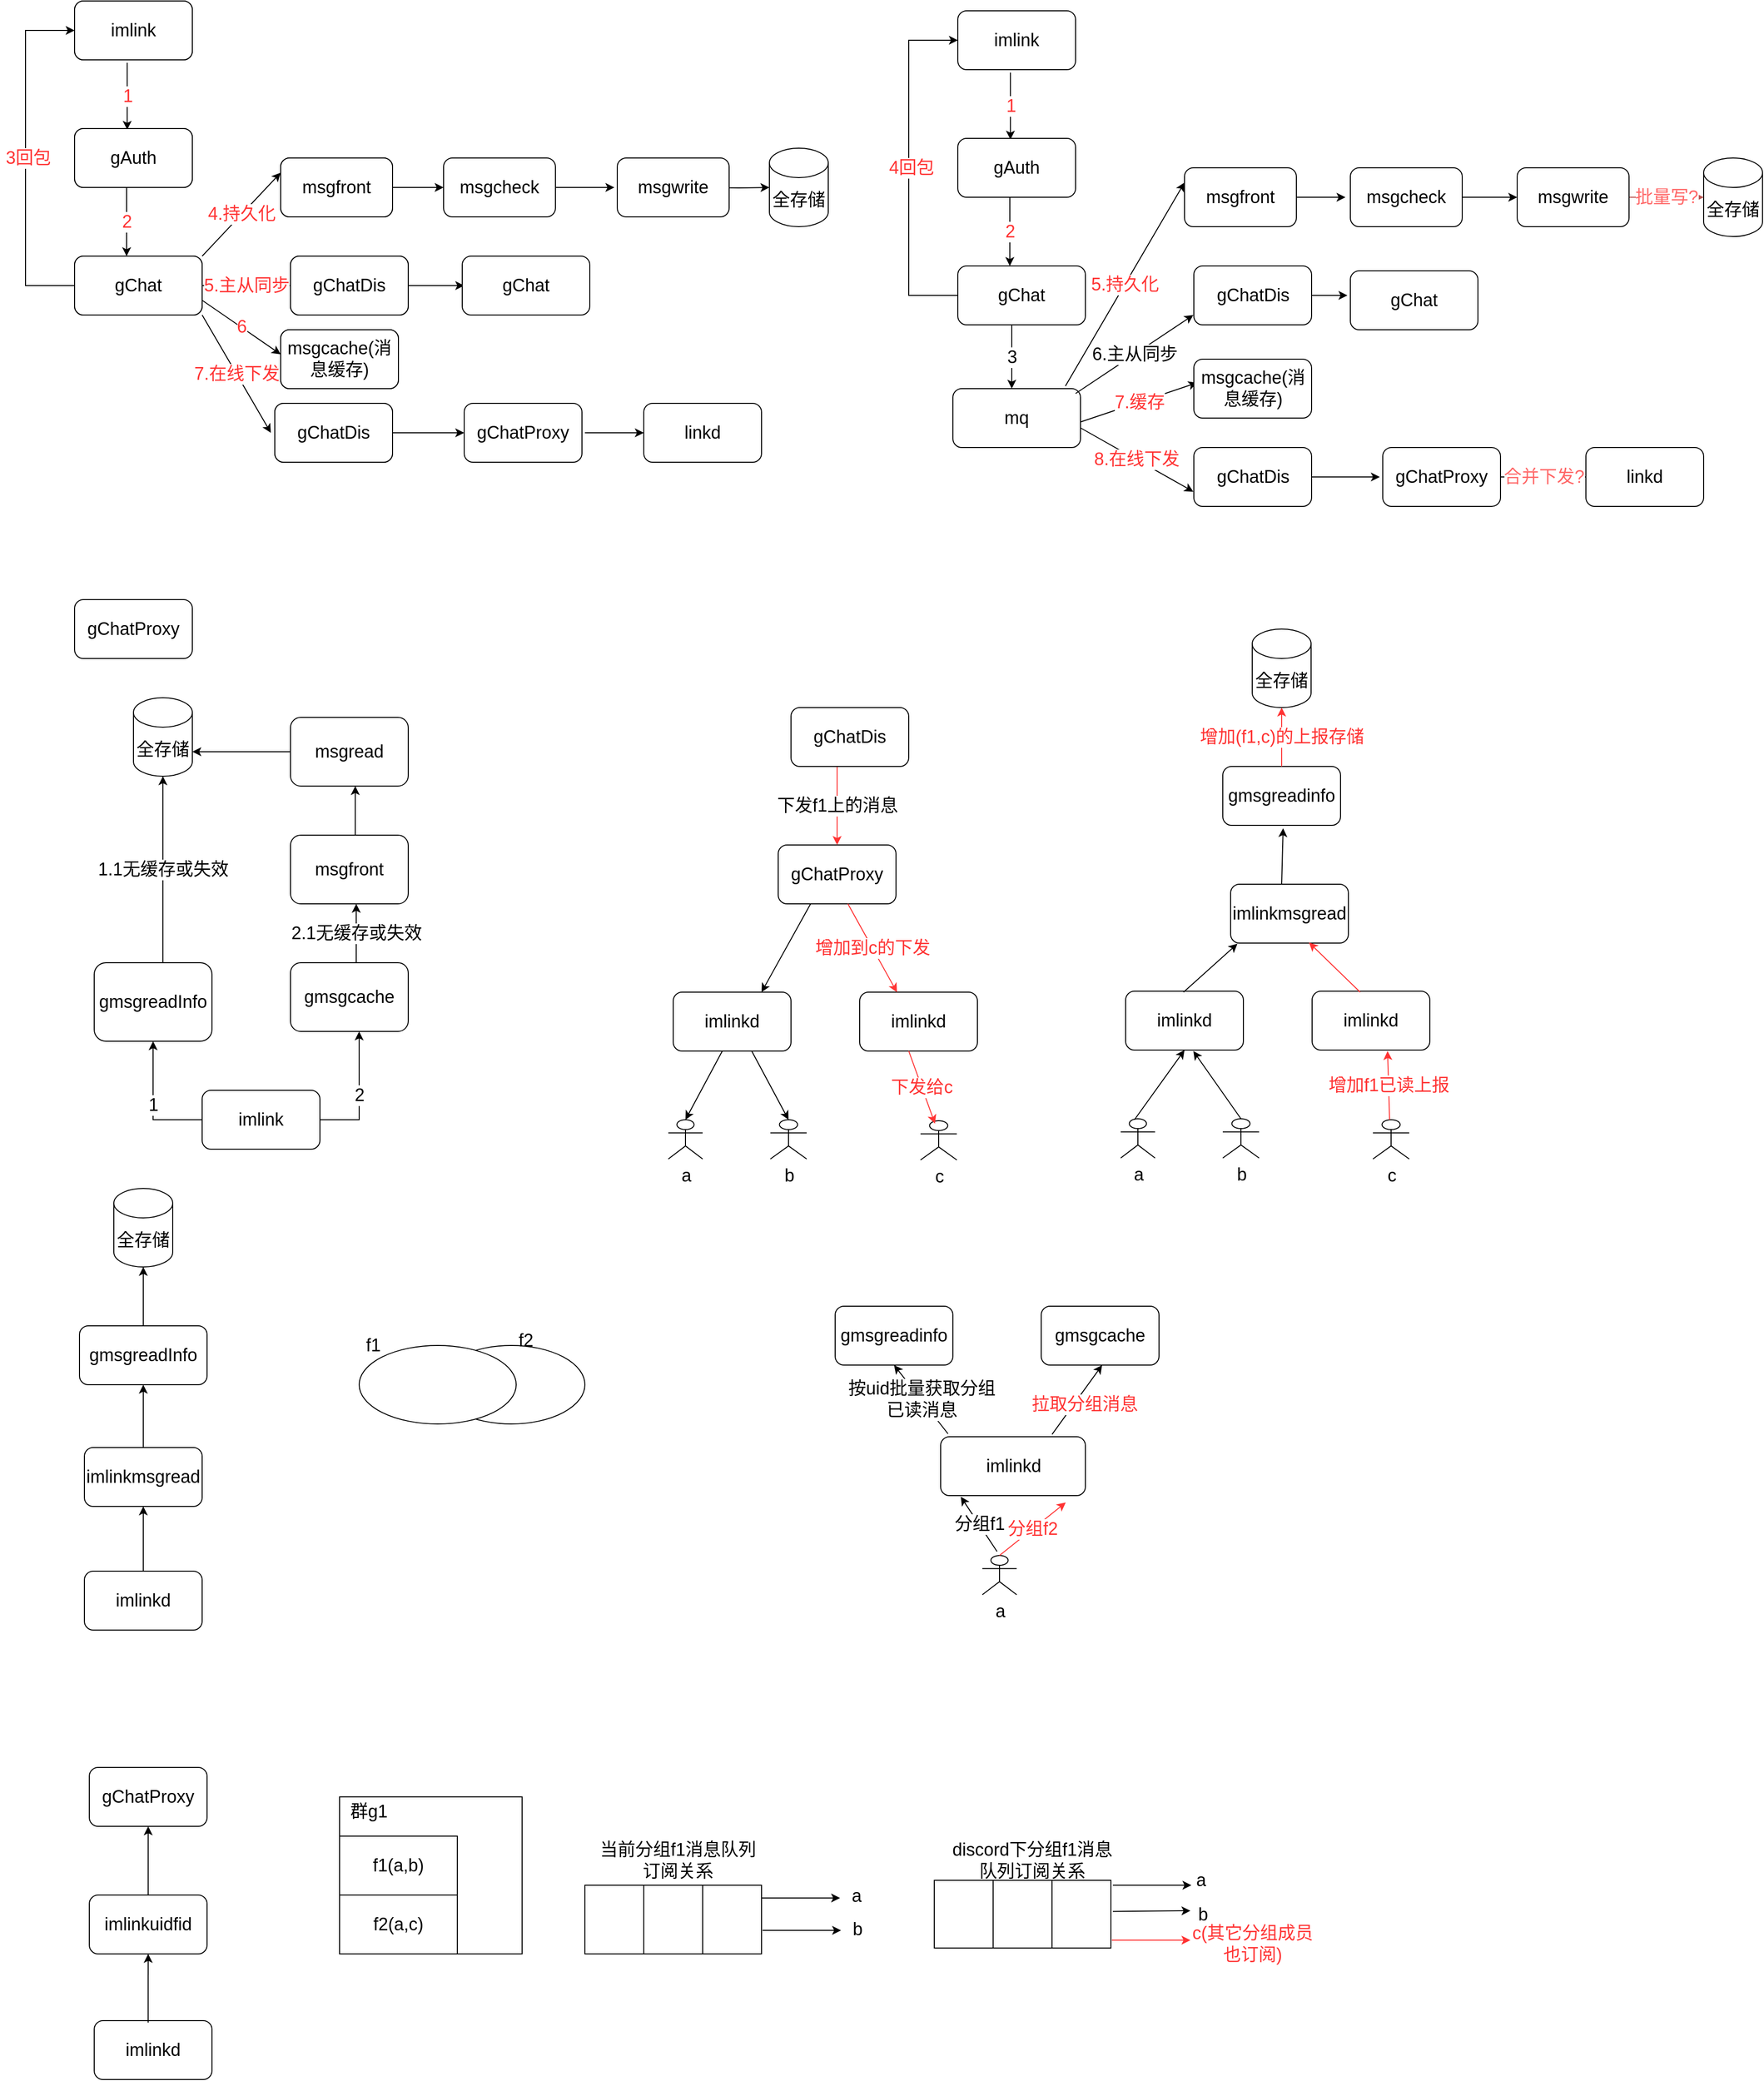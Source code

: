 <mxfile version="20.8.18" type="github">
  <diagram id="HYtUOQ_AoTbYvwTEXWAE" name="第 1 页">
    <mxGraphModel dx="1773" dy="967" grid="1" gridSize="10" guides="1" tooltips="1" connect="1" arrows="1" fold="1" page="1" pageScale="1" pageWidth="827" pageHeight="1169" math="0" shadow="0">
      <root>
        <mxCell id="0" />
        <mxCell id="1" parent="0" />
        <mxCell id="0G1sZd40Yb9WgYaxsjde-82" value="" style="rounded=0;whiteSpace=wrap;html=1;fontSize=18;" vertex="1" parent="1">
          <mxGeometry x="380" y="2050" width="186" height="160" as="geometry" />
        </mxCell>
        <mxCell id="0G1sZd40Yb9WgYaxsjde-57" value="" style="ellipse;whiteSpace=wrap;html=1;fontSize=18;" vertex="1" parent="1">
          <mxGeometry x="480" y="1590" width="150" height="80" as="geometry" />
        </mxCell>
        <mxCell id="0G1sZd40Yb9WgYaxsjde-97" value="2" style="edgeStyle=orthogonalEdgeStyle;rounded=0;orthogonalLoop=1;jettySize=auto;html=1;entryX=0.5;entryY=0;entryDx=0;entryDy=0;strokeColor=#000000;fontSize=18;fontColor=#FF3333;" edge="1" parent="1">
          <mxGeometry relative="1" as="geometry">
            <mxPoint x="163" y="410" as="sourcePoint" />
            <mxPoint x="163" y="480" as="targetPoint" />
          </mxGeometry>
        </mxCell>
        <mxCell id="0G1sZd40Yb9WgYaxsjde-9" value="gAuth" style="rounded=1;whiteSpace=wrap;html=1;fontSize=18;" vertex="1" parent="1">
          <mxGeometry x="110" y="350" width="120" height="60" as="geometry" />
        </mxCell>
        <mxCell id="0G1sZd40Yb9WgYaxsjde-98" value="&amp;nbsp;3回包" style="edgeStyle=orthogonalEdgeStyle;rounded=0;orthogonalLoop=1;jettySize=auto;html=1;exitX=0;exitY=0.5;exitDx=0;exitDy=0;entryX=0;entryY=0.5;entryDx=0;entryDy=0;strokeColor=#000000;fontSize=18;fontColor=#FF3333;" edge="1" parent="1" source="0G1sZd40Yb9WgYaxsjde-10" target="0G1sZd40Yb9WgYaxsjde-15">
          <mxGeometry relative="1" as="geometry">
            <Array as="points">
              <mxPoint x="60" y="510" />
              <mxPoint x="60" y="250" />
            </Array>
          </mxGeometry>
        </mxCell>
        <mxCell id="0G1sZd40Yb9WgYaxsjde-101" value="5.主从同步" style="edgeStyle=orthogonalEdgeStyle;rounded=0;orthogonalLoop=1;jettySize=auto;html=1;strokeColor=#000000;fontSize=18;fontColor=#FF3333;" edge="1" parent="1" source="0G1sZd40Yb9WgYaxsjde-10" target="0G1sZd40Yb9WgYaxsjde-20">
          <mxGeometry relative="1" as="geometry" />
        </mxCell>
        <mxCell id="0G1sZd40Yb9WgYaxsjde-10" value="gChat" style="rounded=1;whiteSpace=wrap;html=1;fontSize=18;" vertex="1" parent="1">
          <mxGeometry x="110" y="480" width="130" height="60" as="geometry" />
        </mxCell>
        <mxCell id="0G1sZd40Yb9WgYaxsjde-11" value="gChatDis" style="rounded=1;whiteSpace=wrap;html=1;fontSize=18;" vertex="1" parent="1">
          <mxGeometry x="314" y="630" width="120" height="60" as="geometry" />
        </mxCell>
        <mxCell id="0G1sZd40Yb9WgYaxsjde-15" value="imlink" style="rounded=1;whiteSpace=wrap;html=1;fontSize=18;" vertex="1" parent="1">
          <mxGeometry x="110" y="220" width="120" height="60" as="geometry" />
        </mxCell>
        <mxCell id="0G1sZd40Yb9WgYaxsjde-108" style="edgeStyle=orthogonalEdgeStyle;rounded=0;orthogonalLoop=1;jettySize=auto;html=1;entryX=0;entryY=0.5;entryDx=0;entryDy=0;strokeColor=#000000;fontSize=18;fontColor=#FF3333;" edge="1" parent="1" source="0G1sZd40Yb9WgYaxsjde-16" target="0G1sZd40Yb9WgYaxsjde-107">
          <mxGeometry relative="1" as="geometry" />
        </mxCell>
        <mxCell id="0G1sZd40Yb9WgYaxsjde-16" value="msgfront" style="rounded=1;whiteSpace=wrap;html=1;fontSize=18;" vertex="1" parent="1">
          <mxGeometry x="320" y="380" width="114" height="60" as="geometry" />
        </mxCell>
        <mxCell id="0G1sZd40Yb9WgYaxsjde-17" value="msgcache(消息缓存)" style="rounded=1;whiteSpace=wrap;html=1;fontSize=18;" vertex="1" parent="1">
          <mxGeometry x="320" y="555" width="120" height="60" as="geometry" />
        </mxCell>
        <mxCell id="0G1sZd40Yb9WgYaxsjde-18" value="gChatProxy" style="rounded=1;whiteSpace=wrap;html=1;fontSize=18;" vertex="1" parent="1">
          <mxGeometry x="110" y="830" width="120" height="60" as="geometry" />
        </mxCell>
        <mxCell id="0G1sZd40Yb9WgYaxsjde-19" value="gChatProxy" style="rounded=1;whiteSpace=wrap;html=1;fontSize=18;" vertex="1" parent="1">
          <mxGeometry x="507" y="630" width="120" height="60" as="geometry" />
        </mxCell>
        <mxCell id="0G1sZd40Yb9WgYaxsjde-116" style="edgeStyle=orthogonalEdgeStyle;rounded=0;orthogonalLoop=1;jettySize=auto;html=1;strokeColor=#000000;fontSize=18;fontColor=#000000;exitX=1;exitY=0.5;exitDx=0;exitDy=0;" edge="1" parent="1" source="0G1sZd40Yb9WgYaxsjde-20">
          <mxGeometry relative="1" as="geometry">
            <mxPoint x="507" y="510" as="targetPoint" />
            <mxPoint x="421" y="510" as="sourcePoint" />
          </mxGeometry>
        </mxCell>
        <mxCell id="0G1sZd40Yb9WgYaxsjde-20" value="gChatDis" style="rounded=1;whiteSpace=wrap;html=1;fontSize=18;" vertex="1" parent="1">
          <mxGeometry x="330" y="480" width="120" height="60" as="geometry" />
        </mxCell>
        <mxCell id="0G1sZd40Yb9WgYaxsjde-28" value="1" style="edgeStyle=orthogonalEdgeStyle;rounded=0;orthogonalLoop=1;jettySize=auto;html=1;fontSize=18;entryX=0.5;entryY=1;entryDx=0;entryDy=0;" edge="1" parent="1" source="0G1sZd40Yb9WgYaxsjde-23" target="0G1sZd40Yb9WgYaxsjde-24">
          <mxGeometry relative="1" as="geometry">
            <mxPoint x="190" y="1270" as="targetPoint" />
            <Array as="points">
              <mxPoint x="190" y="1360" />
            </Array>
          </mxGeometry>
        </mxCell>
        <mxCell id="0G1sZd40Yb9WgYaxsjde-29" value="2" style="edgeStyle=orthogonalEdgeStyle;rounded=0;orthogonalLoop=1;jettySize=auto;html=1;fontSize=18;entryX=0.583;entryY=1;entryDx=0;entryDy=0;entryPerimeter=0;" edge="1" parent="1" source="0G1sZd40Yb9WgYaxsjde-23" target="0G1sZd40Yb9WgYaxsjde-25">
          <mxGeometry relative="1" as="geometry">
            <mxPoint x="420" y="1270" as="targetPoint" />
            <Array as="points">
              <mxPoint x="400" y="1360" />
            </Array>
          </mxGeometry>
        </mxCell>
        <mxCell id="0G1sZd40Yb9WgYaxsjde-23" value="imlink" style="rounded=1;whiteSpace=wrap;html=1;fontSize=18;" vertex="1" parent="1">
          <mxGeometry x="240" y="1330" width="120" height="60" as="geometry" />
        </mxCell>
        <mxCell id="0G1sZd40Yb9WgYaxsjde-30" value="1.1无缓存或失效" style="edgeStyle=orthogonalEdgeStyle;rounded=0;orthogonalLoop=1;jettySize=auto;html=1;entryX=0.5;entryY=1;entryDx=0;entryDy=0;entryPerimeter=0;fontSize=18;" edge="1" parent="1" source="0G1sZd40Yb9WgYaxsjde-24" target="0G1sZd40Yb9WgYaxsjde-26">
          <mxGeometry relative="1" as="geometry">
            <Array as="points">
              <mxPoint x="200" y="1060" />
              <mxPoint x="200" y="1060" />
            </Array>
          </mxGeometry>
        </mxCell>
        <mxCell id="0G1sZd40Yb9WgYaxsjde-24" value="gmsgreadInfo" style="rounded=1;whiteSpace=wrap;html=1;fontSize=18;" vertex="1" parent="1">
          <mxGeometry x="130" y="1200" width="120" height="80" as="geometry" />
        </mxCell>
        <mxCell id="0G1sZd40Yb9WgYaxsjde-37" value="2.1无缓存或失效" style="edgeStyle=orthogonalEdgeStyle;rounded=0;orthogonalLoop=1;jettySize=auto;html=1;exitX=0.5;exitY=0;exitDx=0;exitDy=0;entryX=0.5;entryY=1;entryDx=0;entryDy=0;fontSize=18;" edge="1" parent="1">
          <mxGeometry relative="1" as="geometry">
            <mxPoint x="397" y="1200" as="sourcePoint" />
            <mxPoint x="397" y="1140" as="targetPoint" />
          </mxGeometry>
        </mxCell>
        <mxCell id="0G1sZd40Yb9WgYaxsjde-25" value="gmsgcache" style="rounded=1;whiteSpace=wrap;html=1;fontSize=18;" vertex="1" parent="1">
          <mxGeometry x="330" y="1200" width="120" height="70" as="geometry" />
        </mxCell>
        <mxCell id="0G1sZd40Yb9WgYaxsjde-26" value="全存储" style="shape=cylinder3;whiteSpace=wrap;html=1;boundedLbl=1;backgroundOutline=1;size=15;fontSize=18;" vertex="1" parent="1">
          <mxGeometry x="170" y="930" width="60" height="80" as="geometry" />
        </mxCell>
        <mxCell id="0G1sZd40Yb9WgYaxsjde-38" style="edgeStyle=orthogonalEdgeStyle;rounded=0;orthogonalLoop=1;jettySize=auto;html=1;entryX=0.5;entryY=1;entryDx=0;entryDy=0;fontSize=18;" edge="1" parent="1">
          <mxGeometry relative="1" as="geometry">
            <mxPoint x="396" y="1070" as="sourcePoint" />
            <mxPoint x="396" y="1020" as="targetPoint" />
          </mxGeometry>
        </mxCell>
        <mxCell id="0G1sZd40Yb9WgYaxsjde-35" value="msgfront" style="rounded=1;whiteSpace=wrap;html=1;fontSize=18;" vertex="1" parent="1">
          <mxGeometry x="330" y="1070" width="120" height="70" as="geometry" />
        </mxCell>
        <mxCell id="0G1sZd40Yb9WgYaxsjde-39" style="edgeStyle=orthogonalEdgeStyle;rounded=0;orthogonalLoop=1;jettySize=auto;html=1;fontSize=18;" edge="1" parent="1" source="0G1sZd40Yb9WgYaxsjde-36">
          <mxGeometry relative="1" as="geometry">
            <mxPoint x="230" y="985" as="targetPoint" />
          </mxGeometry>
        </mxCell>
        <mxCell id="0G1sZd40Yb9WgYaxsjde-36" value="msgread" style="rounded=1;whiteSpace=wrap;html=1;fontSize=18;" vertex="1" parent="1">
          <mxGeometry x="330" y="950" width="120" height="70" as="geometry" />
        </mxCell>
        <mxCell id="0G1sZd40Yb9WgYaxsjde-43" value="imlinkd" style="rounded=1;whiteSpace=wrap;html=1;fontSize=18;" vertex="1" parent="1">
          <mxGeometry x="120" y="1820" width="120" height="60" as="geometry" />
        </mxCell>
        <mxCell id="0G1sZd40Yb9WgYaxsjde-47" style="edgeStyle=orthogonalEdgeStyle;rounded=0;orthogonalLoop=1;jettySize=auto;html=1;exitX=0.5;exitY=0;exitDx=0;exitDy=0;entryX=0.5;entryY=1;entryDx=0;entryDy=0;fontSize=18;" edge="1" parent="1" source="0G1sZd40Yb9WgYaxsjde-44" target="0G1sZd40Yb9WgYaxsjde-45">
          <mxGeometry relative="1" as="geometry" />
        </mxCell>
        <mxCell id="0G1sZd40Yb9WgYaxsjde-44" value="imlinkmsgread" style="rounded=1;whiteSpace=wrap;html=1;fontSize=18;" vertex="1" parent="1">
          <mxGeometry x="120" y="1694" width="120" height="60" as="geometry" />
        </mxCell>
        <mxCell id="0G1sZd40Yb9WgYaxsjde-49" style="edgeStyle=orthogonalEdgeStyle;rounded=0;orthogonalLoop=1;jettySize=auto;html=1;entryX=0.5;entryY=1;entryDx=0;entryDy=0;entryPerimeter=0;fontSize=18;" edge="1" parent="1" source="0G1sZd40Yb9WgYaxsjde-45" target="0G1sZd40Yb9WgYaxsjde-48">
          <mxGeometry relative="1" as="geometry" />
        </mxCell>
        <mxCell id="0G1sZd40Yb9WgYaxsjde-45" value="gmsgreadInfo" style="rounded=1;whiteSpace=wrap;html=1;fontSize=18;" vertex="1" parent="1">
          <mxGeometry x="115" y="1570" width="130" height="60" as="geometry" />
        </mxCell>
        <mxCell id="0G1sZd40Yb9WgYaxsjde-46" value="" style="endArrow=classic;html=1;rounded=0;fontSize=18;entryX=0.5;entryY=1;entryDx=0;entryDy=0;exitX=0.5;exitY=0;exitDx=0;exitDy=0;" edge="1" parent="1" source="0G1sZd40Yb9WgYaxsjde-43" target="0G1sZd40Yb9WgYaxsjde-44">
          <mxGeometry width="50" height="50" relative="1" as="geometry">
            <mxPoint x="170" y="1820" as="sourcePoint" />
            <mxPoint x="220" y="1770" as="targetPoint" />
          </mxGeometry>
        </mxCell>
        <mxCell id="0G1sZd40Yb9WgYaxsjde-48" value="全存储" style="shape=cylinder3;whiteSpace=wrap;html=1;boundedLbl=1;backgroundOutline=1;size=15;fontSize=18;" vertex="1" parent="1">
          <mxGeometry x="150" y="1430" width="60" height="80" as="geometry" />
        </mxCell>
        <mxCell id="0G1sZd40Yb9WgYaxsjde-50" value="imlinkd" style="rounded=1;whiteSpace=wrap;html=1;fontSize=18;" vertex="1" parent="1">
          <mxGeometry x="130" y="2278" width="120" height="60" as="geometry" />
        </mxCell>
        <mxCell id="0G1sZd40Yb9WgYaxsjde-55" style="edgeStyle=orthogonalEdgeStyle;rounded=0;orthogonalLoop=1;jettySize=auto;html=1;entryX=0.5;entryY=1;entryDx=0;entryDy=0;fontSize=18;" edge="1" parent="1" source="0G1sZd40Yb9WgYaxsjde-51" target="0G1sZd40Yb9WgYaxsjde-52">
          <mxGeometry relative="1" as="geometry" />
        </mxCell>
        <mxCell id="0G1sZd40Yb9WgYaxsjde-51" value="imlinkuidfid" style="rounded=1;whiteSpace=wrap;html=1;fontSize=18;" vertex="1" parent="1">
          <mxGeometry x="125" y="2150" width="120" height="60" as="geometry" />
        </mxCell>
        <mxCell id="0G1sZd40Yb9WgYaxsjde-52" value="gChatProxy" style="rounded=1;whiteSpace=wrap;html=1;fontSize=18;" vertex="1" parent="1">
          <mxGeometry x="125" y="2020" width="120" height="60" as="geometry" />
        </mxCell>
        <mxCell id="0G1sZd40Yb9WgYaxsjde-54" value="" style="endArrow=classic;html=1;rounded=0;fontSize=18;entryX=0.5;entryY=1;entryDx=0;entryDy=0;exitX=0.458;exitY=0.033;exitDx=0;exitDy=0;exitPerimeter=0;" edge="1" parent="1" source="0G1sZd40Yb9WgYaxsjde-50" target="0G1sZd40Yb9WgYaxsjde-51">
          <mxGeometry width="50" height="50" relative="1" as="geometry">
            <mxPoint x="185" y="2270" as="sourcePoint" />
            <mxPoint x="210" y="2230" as="targetPoint" />
          </mxGeometry>
        </mxCell>
        <mxCell id="0G1sZd40Yb9WgYaxsjde-56" value="" style="ellipse;whiteSpace=wrap;html=1;fontSize=18;" vertex="1" parent="1">
          <mxGeometry x="400" y="1590" width="160" height="80" as="geometry" />
        </mxCell>
        <mxCell id="0G1sZd40Yb9WgYaxsjde-58" value="f1" style="text;html=1;align=center;verticalAlign=middle;resizable=0;points=[];autosize=1;strokeColor=none;fillColor=none;fontSize=18;" vertex="1" parent="1">
          <mxGeometry x="394" y="1570" width="40" height="40" as="geometry" />
        </mxCell>
        <mxCell id="0G1sZd40Yb9WgYaxsjde-59" value="f2" style="text;html=1;strokeColor=none;fillColor=none;align=center;verticalAlign=middle;whiteSpace=wrap;rounded=0;fontSize=18;" vertex="1" parent="1">
          <mxGeometry x="540" y="1570" width="60" height="30" as="geometry" />
        </mxCell>
        <mxCell id="0G1sZd40Yb9WgYaxsjde-60" value="" style="rounded=0;whiteSpace=wrap;html=1;fontSize=18;" vertex="1" parent="1">
          <mxGeometry x="630" y="2140" width="60" height="70" as="geometry" />
        </mxCell>
        <mxCell id="0G1sZd40Yb9WgYaxsjde-61" value="" style="rounded=0;whiteSpace=wrap;html=1;fontSize=18;" vertex="1" parent="1">
          <mxGeometry x="690" y="2140" width="60" height="70" as="geometry" />
        </mxCell>
        <mxCell id="0G1sZd40Yb9WgYaxsjde-62" value="" style="rounded=0;whiteSpace=wrap;html=1;fontSize=18;" vertex="1" parent="1">
          <mxGeometry x="750" y="2140" width="60" height="70" as="geometry" />
        </mxCell>
        <mxCell id="0G1sZd40Yb9WgYaxsjde-64" value="" style="endArrow=classic;html=1;rounded=0;fontSize=18;" edge="1" parent="1">
          <mxGeometry width="50" height="50" relative="1" as="geometry">
            <mxPoint x="810" y="2153" as="sourcePoint" />
            <mxPoint x="890" y="2153" as="targetPoint" />
          </mxGeometry>
        </mxCell>
        <mxCell id="0G1sZd40Yb9WgYaxsjde-65" value="a" style="text;html=1;strokeColor=none;fillColor=none;align=center;verticalAlign=middle;whiteSpace=wrap;rounded=0;fontSize=18;" vertex="1" parent="1">
          <mxGeometry x="877" y="2136" width="60" height="30" as="geometry" />
        </mxCell>
        <mxCell id="0G1sZd40Yb9WgYaxsjde-66" value="" style="endArrow=classic;html=1;rounded=0;fontSize=18;" edge="1" parent="1">
          <mxGeometry width="50" height="50" relative="1" as="geometry">
            <mxPoint x="811" y="2186" as="sourcePoint" />
            <mxPoint x="891" y="2186" as="targetPoint" />
          </mxGeometry>
        </mxCell>
        <mxCell id="0G1sZd40Yb9WgYaxsjde-67" value="b" style="text;html=1;strokeColor=none;fillColor=none;align=center;verticalAlign=middle;whiteSpace=wrap;rounded=0;fontSize=18;" vertex="1" parent="1">
          <mxGeometry x="878" y="2170" width="60" height="30" as="geometry" />
        </mxCell>
        <mxCell id="0G1sZd40Yb9WgYaxsjde-68" value="" style="rounded=0;whiteSpace=wrap;html=1;fontSize=18;" vertex="1" parent="1">
          <mxGeometry x="1010" y="2135" width="60" height="69" as="geometry" />
        </mxCell>
        <mxCell id="0G1sZd40Yb9WgYaxsjde-69" value="" style="rounded=0;whiteSpace=wrap;html=1;fontSize=18;" vertex="1" parent="1">
          <mxGeometry x="1070" y="2135" width="60" height="69" as="geometry" />
        </mxCell>
        <mxCell id="0G1sZd40Yb9WgYaxsjde-70" value="" style="rounded=0;whiteSpace=wrap;html=1;fontSize=18;" vertex="1" parent="1">
          <mxGeometry x="1106" y="2135" width="60" height="69" as="geometry" />
        </mxCell>
        <mxCell id="0G1sZd40Yb9WgYaxsjde-71" value="" style="endArrow=classic;html=1;rounded=0;fontSize=18;" edge="1" parent="1">
          <mxGeometry width="50" height="50" relative="1" as="geometry">
            <mxPoint x="1168" y="2140" as="sourcePoint" />
            <mxPoint x="1248" y="2140" as="targetPoint" />
          </mxGeometry>
        </mxCell>
        <mxCell id="0G1sZd40Yb9WgYaxsjde-72" value="a" style="text;html=1;strokeColor=none;fillColor=none;align=center;verticalAlign=middle;whiteSpace=wrap;rounded=0;fontSize=18;" vertex="1" parent="1">
          <mxGeometry x="1228" y="2120" width="60" height="30" as="geometry" />
        </mxCell>
        <mxCell id="0G1sZd40Yb9WgYaxsjde-73" value="" style="endArrow=classic;html=1;rounded=0;fontSize=18;fillColor=#f8cecc;strokeColor=#FF3333;" edge="1" parent="1">
          <mxGeometry width="50" height="50" relative="1" as="geometry">
            <mxPoint x="1167" y="2196" as="sourcePoint" />
            <mxPoint x="1247" y="2196" as="targetPoint" />
          </mxGeometry>
        </mxCell>
        <mxCell id="0G1sZd40Yb9WgYaxsjde-74" value="b" style="text;html=1;strokeColor=none;fillColor=none;align=center;verticalAlign=middle;whiteSpace=wrap;rounded=0;fontSize=18;" vertex="1" parent="1">
          <mxGeometry x="1230" y="2154.5" width="60" height="30" as="geometry" />
        </mxCell>
        <mxCell id="0G1sZd40Yb9WgYaxsjde-75" value="" style="endArrow=classic;html=1;rounded=0;fontSize=18;" edge="1" parent="1">
          <mxGeometry width="50" height="50" relative="1" as="geometry">
            <mxPoint x="1168" y="2166.725" as="sourcePoint" />
            <mxPoint x="1247" y="2166" as="targetPoint" />
          </mxGeometry>
        </mxCell>
        <mxCell id="0G1sZd40Yb9WgYaxsjde-76" value="&lt;font color=&quot;#ff3333&quot;&gt;c(其它分组成员也订阅)&lt;/font&gt;" style="text;html=1;strokeColor=none;fillColor=none;align=center;verticalAlign=middle;whiteSpace=wrap;rounded=0;fontSize=18;" vertex="1" parent="1">
          <mxGeometry x="1241" y="2184.5" width="139" height="30" as="geometry" />
        </mxCell>
        <mxCell id="0G1sZd40Yb9WgYaxsjde-77" style="edgeStyle=orthogonalEdgeStyle;rounded=0;orthogonalLoop=1;jettySize=auto;html=1;exitX=0.5;exitY=1;exitDx=0;exitDy=0;fontSize=18;" edge="1" parent="1" source="0G1sZd40Yb9WgYaxsjde-74" target="0G1sZd40Yb9WgYaxsjde-74">
          <mxGeometry relative="1" as="geometry" />
        </mxCell>
        <mxCell id="0G1sZd40Yb9WgYaxsjde-79" value="f1(a,b)" style="rounded=0;whiteSpace=wrap;html=1;fontSize=18;" vertex="1" parent="1">
          <mxGeometry x="380" y="2090" width="120" height="60" as="geometry" />
        </mxCell>
        <mxCell id="0G1sZd40Yb9WgYaxsjde-80" value="f2(a,c)" style="rounded=0;whiteSpace=wrap;html=1;fontSize=18;" vertex="1" parent="1">
          <mxGeometry x="380" y="2150" width="120" height="60" as="geometry" />
        </mxCell>
        <mxCell id="0G1sZd40Yb9WgYaxsjde-81" value="当前分组f1消息队列 订阅关系" style="text;html=1;strokeColor=none;fillColor=none;align=center;verticalAlign=middle;whiteSpace=wrap;rounded=0;fontSize=18;" vertex="1" parent="1">
          <mxGeometry x="640" y="2100" width="170" height="30" as="geometry" />
        </mxCell>
        <mxCell id="0G1sZd40Yb9WgYaxsjde-83" value="discord下分组f1消息队列订阅关系" style="text;html=1;strokeColor=none;fillColor=none;align=center;verticalAlign=middle;whiteSpace=wrap;rounded=0;fontSize=18;" vertex="1" parent="1">
          <mxGeometry x="996" y="2100" width="180" height="30" as="geometry" />
        </mxCell>
        <mxCell id="0G1sZd40Yb9WgYaxsjde-84" value="群g1" style="text;html=1;strokeColor=none;fillColor=none;align=center;verticalAlign=middle;whiteSpace=wrap;rounded=0;fontSize=18;" vertex="1" parent="1">
          <mxGeometry x="380" y="2050" width="60" height="30" as="geometry" />
        </mxCell>
        <mxCell id="0G1sZd40Yb9WgYaxsjde-85" value="" style="rounded=0;whiteSpace=wrap;html=1;fontSize=18;" vertex="1" parent="1">
          <mxGeometry x="986" y="2135" width="60" height="69" as="geometry" />
        </mxCell>
        <mxCell id="0G1sZd40Yb9WgYaxsjde-86" value="" style="rounded=0;whiteSpace=wrap;html=1;fontSize=18;" vertex="1" parent="1">
          <mxGeometry x="1046" y="2135" width="60" height="69" as="geometry" />
        </mxCell>
        <mxCell id="0G1sZd40Yb9WgYaxsjde-96" value="1" style="endArrow=classic;html=1;rounded=0;strokeColor=#000000;fontSize=18;fontColor=#FF3333;entryX=0.405;entryY=0.02;entryDx=0;entryDy=0;entryPerimeter=0;exitX=0.405;exitY=1.049;exitDx=0;exitDy=0;exitPerimeter=0;" edge="1" parent="1">
          <mxGeometry width="50" height="50" relative="1" as="geometry">
            <mxPoint x="163.6" y="282.94" as="sourcePoint" />
            <mxPoint x="163.6" y="351.2" as="targetPoint" />
          </mxGeometry>
        </mxCell>
        <mxCell id="0G1sZd40Yb9WgYaxsjde-102" value="6" style="endArrow=classic;html=1;rounded=0;strokeColor=#000000;fontSize=18;fontColor=#FF3333;exitX=1;exitY=0.75;exitDx=0;exitDy=0;entryX=0;entryY=0.417;entryDx=0;entryDy=0;entryPerimeter=0;" edge="1" parent="1" source="0G1sZd40Yb9WgYaxsjde-10" target="0G1sZd40Yb9WgYaxsjde-17">
          <mxGeometry width="50" height="50" relative="1" as="geometry">
            <mxPoint x="240" y="540" as="sourcePoint" />
            <mxPoint x="310" y="570" as="targetPoint" />
          </mxGeometry>
        </mxCell>
        <mxCell id="0G1sZd40Yb9WgYaxsjde-104" value="7.在线下发" style="endArrow=classic;html=1;rounded=0;strokeColor=#000000;fontSize=18;fontColor=#FF3333;exitX=1;exitY=1;exitDx=0;exitDy=0;" edge="1" parent="1" source="0G1sZd40Yb9WgYaxsjde-10">
          <mxGeometry width="50" height="50" relative="1" as="geometry">
            <mxPoint x="160" y="540" as="sourcePoint" />
            <mxPoint x="310" y="660" as="targetPoint" />
          </mxGeometry>
        </mxCell>
        <mxCell id="0G1sZd40Yb9WgYaxsjde-105" value="4.持久化" style="endArrow=classic;html=1;rounded=0;strokeColor=#000000;fontSize=18;fontColor=#FF3333;entryX=0;entryY=0.25;entryDx=0;entryDy=0;" edge="1" parent="1" target="0G1sZd40Yb9WgYaxsjde-16">
          <mxGeometry width="50" height="50" relative="1" as="geometry">
            <mxPoint x="240" y="480" as="sourcePoint" />
            <mxPoint x="290" y="430" as="targetPoint" />
          </mxGeometry>
        </mxCell>
        <mxCell id="0G1sZd40Yb9WgYaxsjde-109" style="edgeStyle=orthogonalEdgeStyle;rounded=0;orthogonalLoop=1;jettySize=auto;html=1;strokeColor=#000000;fontSize=18;fontColor=#FF3333;entryX=0;entryY=0.5;entryDx=0;entryDy=0;entryPerimeter=0;" edge="1" parent="1" target="0G1sZd40Yb9WgYaxsjde-110">
          <mxGeometry relative="1" as="geometry">
            <mxPoint x="810" y="410" as="targetPoint" />
            <mxPoint x="754" y="410" as="sourcePoint" />
          </mxGeometry>
        </mxCell>
        <mxCell id="0G1sZd40Yb9WgYaxsjde-122" style="edgeStyle=orthogonalEdgeStyle;rounded=0;orthogonalLoop=1;jettySize=auto;html=1;strokeColor=#000000;fontSize=18;fontColor=#000000;" edge="1" parent="1" source="0G1sZd40Yb9WgYaxsjde-107">
          <mxGeometry relative="1" as="geometry">
            <mxPoint x="660" y="410" as="targetPoint" />
          </mxGeometry>
        </mxCell>
        <mxCell id="0G1sZd40Yb9WgYaxsjde-107" value="msgcheck" style="rounded=1;whiteSpace=wrap;html=1;fontSize=18;" vertex="1" parent="1">
          <mxGeometry x="486" y="380" width="114" height="60" as="geometry" />
        </mxCell>
        <mxCell id="0G1sZd40Yb9WgYaxsjde-110" value="&lt;font color=&quot;#000000&quot;&gt;全存储&lt;/font&gt;" style="shape=cylinder3;whiteSpace=wrap;html=1;boundedLbl=1;backgroundOutline=1;size=15;fontSize=18;fontColor=#FF3333;" vertex="1" parent="1">
          <mxGeometry x="818" y="370" width="60" height="80" as="geometry" />
        </mxCell>
        <mxCell id="0G1sZd40Yb9WgYaxsjde-111" value="" style="endArrow=classic;html=1;rounded=0;strokeColor=#000000;fontSize=18;fontColor=#FF3333;entryX=0;entryY=0.5;entryDx=0;entryDy=0;exitX=1;exitY=0.5;exitDx=0;exitDy=0;" edge="1" parent="1" source="0G1sZd40Yb9WgYaxsjde-11" target="0G1sZd40Yb9WgYaxsjde-19">
          <mxGeometry width="50" height="50" relative="1" as="geometry">
            <mxPoint x="430" y="680" as="sourcePoint" />
            <mxPoint x="480" y="630" as="targetPoint" />
          </mxGeometry>
        </mxCell>
        <mxCell id="0G1sZd40Yb9WgYaxsjde-114" value="&lt;font color=&quot;#000000&quot;&gt;linkd&lt;/font&gt;" style="rounded=1;whiteSpace=wrap;html=1;fontSize=18;fontColor=#FF3333;" vertex="1" parent="1">
          <mxGeometry x="690" y="630" width="120" height="60" as="geometry" />
        </mxCell>
        <mxCell id="0G1sZd40Yb9WgYaxsjde-115" value="" style="endArrow=classic;html=1;rounded=0;strokeColor=#000000;fontSize=18;fontColor=#000000;entryX=0;entryY=0.5;entryDx=0;entryDy=0;" edge="1" parent="1" target="0G1sZd40Yb9WgYaxsjde-114">
          <mxGeometry width="50" height="50" relative="1" as="geometry">
            <mxPoint x="630" y="660" as="sourcePoint" />
            <mxPoint x="680" y="610" as="targetPoint" />
          </mxGeometry>
        </mxCell>
        <mxCell id="0G1sZd40Yb9WgYaxsjde-117" value="gChat" style="rounded=1;whiteSpace=wrap;html=1;fontSize=18;" vertex="1" parent="1">
          <mxGeometry x="505" y="480" width="130" height="60" as="geometry" />
        </mxCell>
        <mxCell id="0G1sZd40Yb9WgYaxsjde-118" value="msgwrite" style="rounded=1;whiteSpace=wrap;html=1;fontSize=18;" vertex="1" parent="1">
          <mxGeometry x="663" y="380" width="114" height="60" as="geometry" />
        </mxCell>
        <mxCell id="0G1sZd40Yb9WgYaxsjde-125" value="imlink" style="rounded=1;whiteSpace=wrap;html=1;fontSize=18;" vertex="1" parent="1">
          <mxGeometry x="110" y="220" width="120" height="60" as="geometry" />
        </mxCell>
        <mxCell id="0G1sZd40Yb9WgYaxsjde-126" value="gAuth" style="rounded=1;whiteSpace=wrap;html=1;fontSize=18;" vertex="1" parent="1">
          <mxGeometry x="110" y="350" width="120" height="60" as="geometry" />
        </mxCell>
        <mxCell id="0G1sZd40Yb9WgYaxsjde-127" value="gChat" style="rounded=1;whiteSpace=wrap;html=1;fontSize=18;" vertex="1" parent="1">
          <mxGeometry x="110" y="480" width="130" height="60" as="geometry" />
        </mxCell>
        <mxCell id="0G1sZd40Yb9WgYaxsjde-128" value="msgfront" style="rounded=1;whiteSpace=wrap;html=1;fontSize=18;" vertex="1" parent="1">
          <mxGeometry x="320" y="380" width="114" height="60" as="geometry" />
        </mxCell>
        <mxCell id="0G1sZd40Yb9WgYaxsjde-129" value="gChatDis" style="rounded=1;whiteSpace=wrap;html=1;fontSize=18;" vertex="1" parent="1">
          <mxGeometry x="330" y="480" width="120" height="60" as="geometry" />
        </mxCell>
        <mxCell id="0G1sZd40Yb9WgYaxsjde-130" value="msgcache(消息缓存)" style="rounded=1;whiteSpace=wrap;html=1;fontSize=18;" vertex="1" parent="1">
          <mxGeometry x="320" y="555" width="120" height="60" as="geometry" />
        </mxCell>
        <mxCell id="0G1sZd40Yb9WgYaxsjde-131" value="gChatDis" style="rounded=1;whiteSpace=wrap;html=1;fontSize=18;" vertex="1" parent="1">
          <mxGeometry x="314" y="630" width="120" height="60" as="geometry" />
        </mxCell>
        <mxCell id="0G1sZd40Yb9WgYaxsjde-148" value="2" style="edgeStyle=orthogonalEdgeStyle;rounded=0;orthogonalLoop=1;jettySize=auto;html=1;entryX=0.5;entryY=0;entryDx=0;entryDy=0;strokeColor=#000000;fontSize=18;fontColor=#FF3333;" edge="1" parent="1">
          <mxGeometry relative="1" as="geometry">
            <mxPoint x="1063" y="420" as="sourcePoint" />
            <mxPoint x="1063" y="490" as="targetPoint" />
          </mxGeometry>
        </mxCell>
        <mxCell id="0G1sZd40Yb9WgYaxsjde-149" value="&amp;nbsp;4回包" style="edgeStyle=orthogonalEdgeStyle;rounded=0;orthogonalLoop=1;jettySize=auto;html=1;exitX=0;exitY=0.5;exitDx=0;exitDy=0;entryX=0;entryY=0.5;entryDx=0;entryDy=0;strokeColor=#000000;fontSize=18;fontColor=#FF3333;" edge="1" parent="1">
          <mxGeometry relative="1" as="geometry">
            <mxPoint x="1010" y="520" as="sourcePoint" />
            <mxPoint x="1010" y="260" as="targetPoint" />
            <Array as="points">
              <mxPoint x="960" y="520" />
              <mxPoint x="960" y="260" />
            </Array>
          </mxGeometry>
        </mxCell>
        <mxCell id="0G1sZd40Yb9WgYaxsjde-151" style="edgeStyle=orthogonalEdgeStyle;rounded=0;orthogonalLoop=1;jettySize=auto;html=1;entryX=0;entryY=0.5;entryDx=0;entryDy=0;strokeColor=#000000;fontSize=18;fontColor=#FF3333;" edge="1" parent="1">
          <mxGeometry relative="1" as="geometry">
            <mxPoint x="1353" y="420" as="sourcePoint" />
            <mxPoint x="1405" y="420" as="targetPoint" />
          </mxGeometry>
        </mxCell>
        <mxCell id="0G1sZd40Yb9WgYaxsjde-173" value="合并下发?" style="edgeStyle=orthogonalEdgeStyle;rounded=0;orthogonalLoop=1;jettySize=auto;html=1;entryX=0;entryY=0.5;entryDx=0;entryDy=0;strokeColor=#000000;fontSize=18;fontColor=#FF6666;" edge="1" parent="1" source="0G1sZd40Yb9WgYaxsjde-152" target="0G1sZd40Yb9WgYaxsjde-159">
          <mxGeometry relative="1" as="geometry" />
        </mxCell>
        <mxCell id="0G1sZd40Yb9WgYaxsjde-152" value="gChatProxy" style="rounded=1;whiteSpace=wrap;html=1;fontSize=18;" vertex="1" parent="1">
          <mxGeometry x="1443" y="675" width="120" height="60" as="geometry" />
        </mxCell>
        <mxCell id="0G1sZd40Yb9WgYaxsjde-153" style="edgeStyle=orthogonalEdgeStyle;rounded=0;orthogonalLoop=1;jettySize=auto;html=1;strokeColor=#000000;fontSize=18;fontColor=#000000;exitX=1;exitY=0.5;exitDx=0;exitDy=0;" edge="1" parent="1">
          <mxGeometry relative="1" as="geometry">
            <mxPoint x="1407" y="520" as="targetPoint" />
            <mxPoint x="1350" y="520" as="sourcePoint" />
          </mxGeometry>
        </mxCell>
        <mxCell id="0G1sZd40Yb9WgYaxsjde-154" value="1" style="endArrow=classic;html=1;rounded=0;strokeColor=#000000;fontSize=18;fontColor=#FF3333;entryX=0.405;entryY=0.02;entryDx=0;entryDy=0;entryPerimeter=0;exitX=0.405;exitY=1.049;exitDx=0;exitDy=0;exitPerimeter=0;" edge="1" parent="1">
          <mxGeometry width="50" height="50" relative="1" as="geometry">
            <mxPoint x="1063.6" y="292.94" as="sourcePoint" />
            <mxPoint x="1063.6" y="361.2" as="targetPoint" />
          </mxGeometry>
        </mxCell>
        <mxCell id="0G1sZd40Yb9WgYaxsjde-155" value="7.缓存" style="endArrow=classic;html=1;rounded=0;strokeColor=#000000;fontSize=18;fontColor=#FF3333;entryX=0;entryY=0.417;entryDx=0;entryDy=0;entryPerimeter=0;exitX=1;exitY=0.25;exitDx=0;exitDy=0;" edge="1" parent="1">
          <mxGeometry width="50" height="50" relative="1" as="geometry">
            <mxPoint x="1135" y="649" as="sourcePoint" />
            <mxPoint x="1254" y="609" as="targetPoint" />
          </mxGeometry>
        </mxCell>
        <mxCell id="0G1sZd40Yb9WgYaxsjde-156" value="8.在线下发" style="endArrow=classic;html=1;rounded=0;strokeColor=#000000;fontSize=18;fontColor=#FF3333;exitX=1;exitY=1;exitDx=0;exitDy=0;" edge="1" parent="1">
          <mxGeometry width="50" height="50" relative="1" as="geometry">
            <mxPoint x="1135" y="655" as="sourcePoint" />
            <mxPoint x="1250" y="720" as="targetPoint" />
          </mxGeometry>
        </mxCell>
        <mxCell id="0G1sZd40Yb9WgYaxsjde-157" value="5.持久化" style="endArrow=classic;html=1;rounded=0;strokeColor=#000000;fontSize=18;fontColor=#FF3333;exitX=0.882;exitY=-0.044;exitDx=0;exitDy=0;exitPerimeter=0;entryX=0;entryY=0.25;entryDx=0;entryDy=0;" edge="1" parent="1" source="0G1sZd40Yb9WgYaxsjde-168" target="0G1sZd40Yb9WgYaxsjde-164">
          <mxGeometry width="50" height="50" relative="1" as="geometry">
            <mxPoint x="1140" y="630" as="sourcePoint" />
            <mxPoint x="1240" y="390" as="targetPoint" />
          </mxGeometry>
        </mxCell>
        <mxCell id="0G1sZd40Yb9WgYaxsjde-158" value="&lt;font color=&quot;#000000&quot;&gt;全存储&lt;/font&gt;" style="shape=cylinder3;whiteSpace=wrap;html=1;boundedLbl=1;backgroundOutline=1;size=15;fontSize=18;fontColor=#FF3333;" vertex="1" parent="1">
          <mxGeometry x="1770" y="380" width="60" height="80" as="geometry" />
        </mxCell>
        <mxCell id="0G1sZd40Yb9WgYaxsjde-159" value="&lt;font color=&quot;#000000&quot;&gt;linkd&lt;/font&gt;" style="rounded=1;whiteSpace=wrap;html=1;fontSize=18;fontColor=#FF3333;" vertex="1" parent="1">
          <mxGeometry x="1650" y="675" width="120" height="60" as="geometry" />
        </mxCell>
        <mxCell id="0G1sZd40Yb9WgYaxsjde-176" value="批量写?" style="edgeStyle=orthogonalEdgeStyle;rounded=0;orthogonalLoop=1;jettySize=auto;html=1;entryX=0;entryY=0.5;entryDx=0;entryDy=0;entryPerimeter=0;strokeColor=#b85450;fontSize=18;fontColor=#FF6666;fillColor=#f8cecc;" edge="1" parent="1" source="0G1sZd40Yb9WgYaxsjde-160" target="0G1sZd40Yb9WgYaxsjde-158">
          <mxGeometry relative="1" as="geometry" />
        </mxCell>
        <mxCell id="0G1sZd40Yb9WgYaxsjde-160" value="msgwrite" style="rounded=1;whiteSpace=wrap;html=1;fontSize=18;" vertex="1" parent="1">
          <mxGeometry x="1580" y="390" width="114" height="60" as="geometry" />
        </mxCell>
        <mxCell id="0G1sZd40Yb9WgYaxsjde-161" value="imlink" style="rounded=1;whiteSpace=wrap;html=1;fontSize=18;" vertex="1" parent="1">
          <mxGeometry x="1010" y="230" width="120" height="60" as="geometry" />
        </mxCell>
        <mxCell id="0G1sZd40Yb9WgYaxsjde-162" value="gAuth" style="rounded=1;whiteSpace=wrap;html=1;fontSize=18;" vertex="1" parent="1">
          <mxGeometry x="1010" y="360" width="120" height="60" as="geometry" />
        </mxCell>
        <mxCell id="0G1sZd40Yb9WgYaxsjde-169" value="3" style="edgeStyle=orthogonalEdgeStyle;rounded=0;orthogonalLoop=1;jettySize=auto;html=1;entryX=0.5;entryY=0;entryDx=0;entryDy=0;strokeColor=#000000;fontSize=18;fontColor=#000000;" edge="1" parent="1">
          <mxGeometry relative="1" as="geometry">
            <mxPoint x="1065" y="550" as="sourcePoint" />
            <mxPoint x="1065" y="615" as="targetPoint" />
          </mxGeometry>
        </mxCell>
        <mxCell id="0G1sZd40Yb9WgYaxsjde-163" value="gChat" style="rounded=1;whiteSpace=wrap;html=1;fontSize=18;" vertex="1" parent="1">
          <mxGeometry x="1010" y="490" width="130" height="60" as="geometry" />
        </mxCell>
        <mxCell id="0G1sZd40Yb9WgYaxsjde-164" value="msgfront" style="rounded=1;whiteSpace=wrap;html=1;fontSize=18;" vertex="1" parent="1">
          <mxGeometry x="1241" y="390" width="114" height="60" as="geometry" />
        </mxCell>
        <mxCell id="0G1sZd40Yb9WgYaxsjde-165" value="gChatDis" style="rounded=1;whiteSpace=wrap;html=1;fontSize=18;" vertex="1" parent="1">
          <mxGeometry x="1250.5" y="490" width="120" height="60" as="geometry" />
        </mxCell>
        <mxCell id="0G1sZd40Yb9WgYaxsjde-166" value="msgcache(消息缓存)" style="rounded=1;whiteSpace=wrap;html=1;fontSize=18;" vertex="1" parent="1">
          <mxGeometry x="1250.5" y="585" width="120" height="60" as="geometry" />
        </mxCell>
        <mxCell id="0G1sZd40Yb9WgYaxsjde-172" style="edgeStyle=orthogonalEdgeStyle;rounded=0;orthogonalLoop=1;jettySize=auto;html=1;strokeColor=#000000;fontSize=18;fontColor=#000000;" edge="1" parent="1" source="0G1sZd40Yb9WgYaxsjde-167">
          <mxGeometry relative="1" as="geometry">
            <mxPoint x="1440" y="705" as="targetPoint" />
          </mxGeometry>
        </mxCell>
        <mxCell id="0G1sZd40Yb9WgYaxsjde-167" value="gChatDis" style="rounded=1;whiteSpace=wrap;html=1;fontSize=18;" vertex="1" parent="1">
          <mxGeometry x="1250.5" y="675" width="120" height="60" as="geometry" />
        </mxCell>
        <mxCell id="0G1sZd40Yb9WgYaxsjde-168" value="mq" style="rounded=1;whiteSpace=wrap;html=1;fontSize=18;" vertex="1" parent="1">
          <mxGeometry x="1005" y="615" width="130" height="60" as="geometry" />
        </mxCell>
        <mxCell id="0G1sZd40Yb9WgYaxsjde-171" value="6.主从同步" style="endArrow=classic;html=1;rounded=0;strokeColor=#000000;fontSize=18;fontColor=#000000;" edge="1" parent="1">
          <mxGeometry width="50" height="50" relative="1" as="geometry">
            <mxPoint x="1130" y="620" as="sourcePoint" />
            <mxPoint x="1250" y="540" as="targetPoint" />
          </mxGeometry>
        </mxCell>
        <mxCell id="0G1sZd40Yb9WgYaxsjde-175" style="edgeStyle=orthogonalEdgeStyle;rounded=0;orthogonalLoop=1;jettySize=auto;html=1;entryX=0;entryY=0.5;entryDx=0;entryDy=0;strokeColor=#000000;fontSize=18;fontColor=#000000;" edge="1" parent="1" source="0G1sZd40Yb9WgYaxsjde-174" target="0G1sZd40Yb9WgYaxsjde-160">
          <mxGeometry relative="1" as="geometry" />
        </mxCell>
        <mxCell id="0G1sZd40Yb9WgYaxsjde-174" value="msgcheck" style="rounded=1;whiteSpace=wrap;html=1;fontSize=18;" vertex="1" parent="1">
          <mxGeometry x="1410" y="390" width="114" height="60" as="geometry" />
        </mxCell>
        <mxCell id="0G1sZd40Yb9WgYaxsjde-177" value="gChat" style="rounded=1;whiteSpace=wrap;html=1;fontSize=18;" vertex="1" parent="1">
          <mxGeometry x="1410" y="495" width="130" height="60" as="geometry" />
        </mxCell>
        <mxCell id="0G1sZd40Yb9WgYaxsjde-178" value="&lt;font color=&quot;#000000&quot;&gt;imlinkd&lt;/font&gt;" style="rounded=1;whiteSpace=wrap;html=1;fontSize=18;fontColor=#FF6666;" vertex="1" parent="1">
          <mxGeometry x="720" y="1230" width="120" height="60" as="geometry" />
        </mxCell>
        <mxCell id="0G1sZd40Yb9WgYaxsjde-181" value="b" style="shape=umlActor;verticalLabelPosition=bottom;verticalAlign=top;html=1;outlineConnect=0;fontSize=18;fontColor=#000000;" vertex="1" parent="1">
          <mxGeometry x="819" y="1360" width="37" height="40" as="geometry" />
        </mxCell>
        <mxCell id="0G1sZd40Yb9WgYaxsjde-184" value="a" style="shape=umlActor;verticalLabelPosition=bottom;verticalAlign=top;html=1;outlineConnect=0;fontSize=18;fontColor=#000000;" vertex="1" parent="1">
          <mxGeometry x="715" y="1360" width="35" height="40" as="geometry" />
        </mxCell>
        <mxCell id="0G1sZd40Yb9WgYaxsjde-187" value="&lt;font color=&quot;#000000&quot;&gt;imlinkd&lt;/font&gt;" style="rounded=1;whiteSpace=wrap;html=1;fontSize=18;fontColor=#FF6666;" vertex="1" parent="1">
          <mxGeometry x="910" y="1230" width="120" height="60" as="geometry" />
        </mxCell>
        <mxCell id="0G1sZd40Yb9WgYaxsjde-189" value="c" style="shape=umlActor;verticalLabelPosition=bottom;verticalAlign=top;html=1;outlineConnect=0;fontSize=18;fontColor=#000000;" vertex="1" parent="1">
          <mxGeometry x="972" y="1361" width="37" height="40" as="geometry" />
        </mxCell>
        <mxCell id="0G1sZd40Yb9WgYaxsjde-193" value="gChatProxy" style="rounded=1;whiteSpace=wrap;html=1;fontSize=18;" vertex="1" parent="1">
          <mxGeometry x="827" y="1080" width="120" height="60" as="geometry" />
        </mxCell>
        <mxCell id="0G1sZd40Yb9WgYaxsjde-195" value="增加到c的下发" style="endArrow=classic;html=1;rounded=0;strokeColor=#FF3333;fontSize=18;fontColor=#FF3333;entryX=0.5;entryY=0;entryDx=0;entryDy=0;" edge="1" parent="1">
          <mxGeometry width="50" height="50" relative="1" as="geometry">
            <mxPoint x="898" y="1140" as="sourcePoint" />
            <mxPoint x="948" y="1230" as="targetPoint" />
          </mxGeometry>
        </mxCell>
        <mxCell id="0G1sZd40Yb9WgYaxsjde-197" value="" style="endArrow=classic;html=1;rounded=0;strokeColor=#000000;fontSize=18;fontColor=#000000;entryX=0.75;entryY=0;entryDx=0;entryDy=0;" edge="1" parent="1" target="0G1sZd40Yb9WgYaxsjde-178">
          <mxGeometry width="50" height="50" relative="1" as="geometry">
            <mxPoint x="860" y="1140" as="sourcePoint" />
            <mxPoint x="910" y="1090" as="targetPoint" />
          </mxGeometry>
        </mxCell>
        <mxCell id="0G1sZd40Yb9WgYaxsjde-200" value="" style="endArrow=classic;html=1;rounded=0;strokeColor=#000000;fontSize=18;fontColor=#000000;entryX=0.5;entryY=0;entryDx=0;entryDy=0;entryPerimeter=0;" edge="1" parent="1" target="0G1sZd40Yb9WgYaxsjde-184">
          <mxGeometry width="50" height="50" relative="1" as="geometry">
            <mxPoint x="770" y="1290" as="sourcePoint" />
            <mxPoint x="820" y="1240" as="targetPoint" />
          </mxGeometry>
        </mxCell>
        <mxCell id="0G1sZd40Yb9WgYaxsjde-201" value="" style="endArrow=classic;html=1;rounded=0;strokeColor=#000000;fontSize=18;fontColor=#000000;entryX=0.5;entryY=0;entryDx=0;entryDy=0;entryPerimeter=0;" edge="1" parent="1" target="0G1sZd40Yb9WgYaxsjde-181">
          <mxGeometry width="50" height="50" relative="1" as="geometry">
            <mxPoint x="800" y="1290" as="sourcePoint" />
            <mxPoint x="850" y="1240" as="targetPoint" />
          </mxGeometry>
        </mxCell>
        <mxCell id="0G1sZd40Yb9WgYaxsjde-203" value="下发给c" style="endArrow=classic;html=1;rounded=0;strokeColor=#FF3333;fontSize=18;fontColor=#FF3333;entryX=0.75;entryY=0.1;entryDx=0;entryDy=0;entryPerimeter=0;" edge="1" parent="1">
          <mxGeometry width="50" height="50" relative="1" as="geometry">
            <mxPoint x="960" y="1290" as="sourcePoint" />
            <mxPoint x="986.75" y="1364" as="targetPoint" />
          </mxGeometry>
        </mxCell>
        <mxCell id="0G1sZd40Yb9WgYaxsjde-207" value="&lt;font color=&quot;#000000&quot;&gt;imlinkd&lt;/font&gt;" style="rounded=1;whiteSpace=wrap;html=1;fontSize=18;fontColor=#FF6666;" vertex="1" parent="1">
          <mxGeometry x="1181" y="1229" width="120" height="60" as="geometry" />
        </mxCell>
        <mxCell id="0G1sZd40Yb9WgYaxsjde-208" value="b" style="shape=umlActor;verticalLabelPosition=bottom;verticalAlign=top;html=1;outlineConnect=0;fontSize=18;fontColor=#000000;" vertex="1" parent="1">
          <mxGeometry x="1280" y="1359" width="37" height="40" as="geometry" />
        </mxCell>
        <mxCell id="0G1sZd40Yb9WgYaxsjde-209" value="a" style="shape=umlActor;verticalLabelPosition=bottom;verticalAlign=top;html=1;outlineConnect=0;fontSize=18;fontColor=#000000;" vertex="1" parent="1">
          <mxGeometry x="1176" y="1359" width="35" height="40" as="geometry" />
        </mxCell>
        <mxCell id="0G1sZd40Yb9WgYaxsjde-210" value="&lt;font color=&quot;#000000&quot;&gt;imlinkd&lt;/font&gt;" style="rounded=1;whiteSpace=wrap;html=1;fontSize=18;fontColor=#FF6666;" vertex="1" parent="1">
          <mxGeometry x="1371" y="1229" width="120" height="60" as="geometry" />
        </mxCell>
        <mxCell id="0G1sZd40Yb9WgYaxsjde-211" value="c" style="shape=umlActor;verticalLabelPosition=bottom;verticalAlign=top;html=1;outlineConnect=0;fontSize=18;fontColor=#000000;" vertex="1" parent="1">
          <mxGeometry x="1433" y="1360" width="37" height="40" as="geometry" />
        </mxCell>
        <mxCell id="0G1sZd40Yb9WgYaxsjde-212" value="gmsgreadinfo" style="rounded=1;whiteSpace=wrap;html=1;fontSize=18;" vertex="1" parent="1">
          <mxGeometry x="1280" y="1000" width="120" height="60" as="geometry" />
        </mxCell>
        <mxCell id="0G1sZd40Yb9WgYaxsjde-214" value="" style="endArrow=classic;html=1;rounded=0;strokeColor=#000000;fontSize=18;fontColor=#FF3333;entryX=0.5;entryY=1;entryDx=0;entryDy=0;" edge="1" parent="1" target="0G1sZd40Yb9WgYaxsjde-207">
          <mxGeometry width="50" height="50" relative="1" as="geometry">
            <mxPoint x="1190" y="1360" as="sourcePoint" />
            <mxPoint x="1240" y="1310" as="targetPoint" />
          </mxGeometry>
        </mxCell>
        <mxCell id="0G1sZd40Yb9WgYaxsjde-215" value="" style="endArrow=classic;html=1;rounded=0;strokeColor=#000000;fontSize=18;fontColor=#FF3333;entryX=0.575;entryY=1.017;entryDx=0;entryDy=0;entryPerimeter=0;exitX=0.5;exitY=0;exitDx=0;exitDy=0;exitPerimeter=0;" edge="1" parent="1" source="0G1sZd40Yb9WgYaxsjde-208" target="0G1sZd40Yb9WgYaxsjde-207">
          <mxGeometry width="50" height="50" relative="1" as="geometry">
            <mxPoint x="1290" y="1370" as="sourcePoint" />
            <mxPoint x="1340" y="1320" as="targetPoint" />
          </mxGeometry>
        </mxCell>
        <mxCell id="0G1sZd40Yb9WgYaxsjde-216" value="增加f1已读上报" style="endArrow=classic;html=1;rounded=0;strokeColor=#FF3333;fontSize=18;fontColor=#FF3333;entryX=0.641;entryY=1.017;entryDx=0;entryDy=0;entryPerimeter=0;" edge="1" parent="1" target="0G1sZd40Yb9WgYaxsjde-210">
          <mxGeometry width="50" height="50" relative="1" as="geometry">
            <mxPoint x="1450" y="1360" as="sourcePoint" />
            <mxPoint x="1500" y="1310" as="targetPoint" />
          </mxGeometry>
        </mxCell>
        <mxCell id="0G1sZd40Yb9WgYaxsjde-217" value="" style="endArrow=classic;html=1;rounded=0;strokeColor=#000000;fontSize=18;fontColor=#FF3333;entryX=0.058;entryY=1.01;entryDx=0;entryDy=0;entryPerimeter=0;" edge="1" parent="1" target="0G1sZd40Yb9WgYaxsjde-218">
          <mxGeometry width="50" height="50" relative="1" as="geometry">
            <mxPoint x="1240" y="1230" as="sourcePoint" />
            <mxPoint x="1290" y="1190" as="targetPoint" />
          </mxGeometry>
        </mxCell>
        <mxCell id="0G1sZd40Yb9WgYaxsjde-218" value="&lt;font color=&quot;#000000&quot;&gt;imlinkmsgread&lt;/font&gt;" style="rounded=1;whiteSpace=wrap;html=1;fontSize=18;fontColor=#FF3333;" vertex="1" parent="1">
          <mxGeometry x="1288" y="1120" width="120" height="60" as="geometry" />
        </mxCell>
        <mxCell id="0G1sZd40Yb9WgYaxsjde-219" value="" style="endArrow=classic;html=1;rounded=0;strokeColor=#FF3333;fontSize=18;fontColor=#FF3333;entryX=0.666;entryY=0.99;entryDx=0;entryDy=0;entryPerimeter=0;" edge="1" parent="1" target="0G1sZd40Yb9WgYaxsjde-218">
          <mxGeometry width="50" height="50" relative="1" as="geometry">
            <mxPoint x="1420" y="1230" as="sourcePoint" />
            <mxPoint x="1470" y="1180" as="targetPoint" />
          </mxGeometry>
        </mxCell>
        <mxCell id="0G1sZd40Yb9WgYaxsjde-220" value="" style="endArrow=classic;html=1;rounded=0;strokeColor=#000000;fontSize=18;fontColor=#FF3333;entryX=0.429;entryY=1.049;entryDx=0;entryDy=0;entryPerimeter=0;" edge="1" parent="1">
          <mxGeometry width="50" height="50" relative="1" as="geometry">
            <mxPoint x="1340" y="1120" as="sourcePoint" />
            <mxPoint x="1341.48" y="1062.94" as="targetPoint" />
          </mxGeometry>
        </mxCell>
        <mxCell id="0G1sZd40Yb9WgYaxsjde-221" value="下发f1上的消息" style="endArrow=classic;html=1;rounded=0;strokeColor=#FF3333;fontSize=18;fontColor=#000000;" edge="1" parent="1" target="0G1sZd40Yb9WgYaxsjde-193">
          <mxGeometry width="50" height="50" relative="1" as="geometry">
            <mxPoint x="887" y="1000" as="sourcePoint" />
            <mxPoint x="910" y="950" as="targetPoint" />
            <mxPoint as="offset" />
          </mxGeometry>
        </mxCell>
        <mxCell id="0G1sZd40Yb9WgYaxsjde-222" value="全存储" style="shape=cylinder3;whiteSpace=wrap;html=1;boundedLbl=1;backgroundOutline=1;size=15;fontSize=18;fontColor=#000000;" vertex="1" parent="1">
          <mxGeometry x="1310" y="860" width="60" height="80" as="geometry" />
        </mxCell>
        <mxCell id="0G1sZd40Yb9WgYaxsjde-223" value="&lt;font color=&quot;#ff3333&quot;&gt;增加(f1,c)的上报存储&lt;/font&gt;" style="endArrow=classic;html=1;rounded=0;strokeColor=#FF3333;fontSize=18;fontColor=#000000;exitX=0.5;exitY=0;exitDx=0;exitDy=0;" edge="1" parent="1" source="0G1sZd40Yb9WgYaxsjde-212" target="0G1sZd40Yb9WgYaxsjde-222">
          <mxGeometry width="50" height="50" relative="1" as="geometry">
            <mxPoint x="1330" y="1010" as="sourcePoint" />
            <mxPoint x="1380" y="960" as="targetPoint" />
          </mxGeometry>
        </mxCell>
        <mxCell id="0G1sZd40Yb9WgYaxsjde-224" value="&lt;font color=&quot;#000000&quot;&gt;gChatDis&lt;/font&gt;" style="rounded=1;whiteSpace=wrap;html=1;fontSize=18;fontColor=#FF3333;" vertex="1" parent="1">
          <mxGeometry x="840" y="940" width="120" height="60" as="geometry" />
        </mxCell>
        <mxCell id="0G1sZd40Yb9WgYaxsjde-225" value="a" style="shape=umlActor;verticalLabelPosition=bottom;verticalAlign=top;html=1;outlineConnect=0;fontSize=18;fontColor=#000000;" vertex="1" parent="1">
          <mxGeometry x="1035" y="1804" width="35" height="40" as="geometry" />
        </mxCell>
        <mxCell id="0G1sZd40Yb9WgYaxsjde-226" value="&lt;font color=&quot;#000000&quot;&gt;imlinkd&lt;/font&gt;" style="rounded=1;whiteSpace=wrap;html=1;fontSize=18;fontColor=#FF6666;" vertex="1" parent="1">
          <mxGeometry x="992.5" y="1683" width="147.5" height="60" as="geometry" />
        </mxCell>
        <mxCell id="0G1sZd40Yb9WgYaxsjde-231" value="gmsgreadinfo" style="rounded=1;whiteSpace=wrap;html=1;fontSize=18;" vertex="1" parent="1">
          <mxGeometry x="885" y="1550" width="120" height="60" as="geometry" />
        </mxCell>
        <mxCell id="0G1sZd40Yb9WgYaxsjde-233" value="gmsgcache" style="rounded=1;whiteSpace=wrap;html=1;fontSize=18;" vertex="1" parent="1">
          <mxGeometry x="1095" y="1550" width="120" height="60" as="geometry" />
        </mxCell>
        <mxCell id="0G1sZd40Yb9WgYaxsjde-236" value="拉取分组消息" style="endArrow=classic;html=1;rounded=0;strokeColor=#000000;fontSize=18;fontColor=#FF3333;entryX=0.367;entryY=1;entryDx=0;entryDy=0;entryPerimeter=0;exitX=0.648;exitY=-0.04;exitDx=0;exitDy=0;exitPerimeter=0;" edge="1" parent="1">
          <mxGeometry x="0.026" y="-10" width="50" height="50" relative="1" as="geometry">
            <mxPoint x="1106.08" y="1680.6" as="sourcePoint" />
            <mxPoint x="1157.04" y="1610" as="targetPoint" />
            <mxPoint x="-1" as="offset" />
          </mxGeometry>
        </mxCell>
        <mxCell id="0G1sZd40Yb9WgYaxsjde-237" value="按uid批量获取分组&lt;br&gt;已读消息" style="endArrow=classic;html=1;rounded=0;strokeColor=#000000;fontSize=18;fontColor=#000000;entryX=0.5;entryY=1;entryDx=0;entryDy=0;" edge="1" parent="1" target="0G1sZd40Yb9WgYaxsjde-231">
          <mxGeometry width="50" height="50" relative="1" as="geometry">
            <mxPoint x="1000" y="1680" as="sourcePoint" />
            <mxPoint x="950" y="1620" as="targetPoint" />
          </mxGeometry>
        </mxCell>
        <mxCell id="0G1sZd40Yb9WgYaxsjde-238" value="分组f1" style="endArrow=classic;html=1;rounded=0;strokeColor=#000000;fontSize=18;fontColor=#000000;entryX=0.139;entryY=1.019;entryDx=0;entryDy=0;entryPerimeter=0;" edge="1" parent="1" target="0G1sZd40Yb9WgYaxsjde-226">
          <mxGeometry width="50" height="50" relative="1" as="geometry">
            <mxPoint x="1050" y="1800" as="sourcePoint" />
            <mxPoint x="1030" y="1740" as="targetPoint" />
          </mxGeometry>
        </mxCell>
        <mxCell id="0G1sZd40Yb9WgYaxsjde-241" value="分组f2" style="endArrow=classic;html=1;rounded=0;strokeColor=#FF3333;fontSize=18;fontColor=#FF3333;exitX=0.5;exitY=0;exitDx=0;exitDy=0;exitPerimeter=0;" edge="1" parent="1" source="0G1sZd40Yb9WgYaxsjde-225">
          <mxGeometry width="50" height="50" relative="1" as="geometry">
            <mxPoint x="1053" y="1810" as="sourcePoint" />
            <mxPoint x="1120" y="1750" as="targetPoint" />
          </mxGeometry>
        </mxCell>
      </root>
    </mxGraphModel>
  </diagram>
</mxfile>
